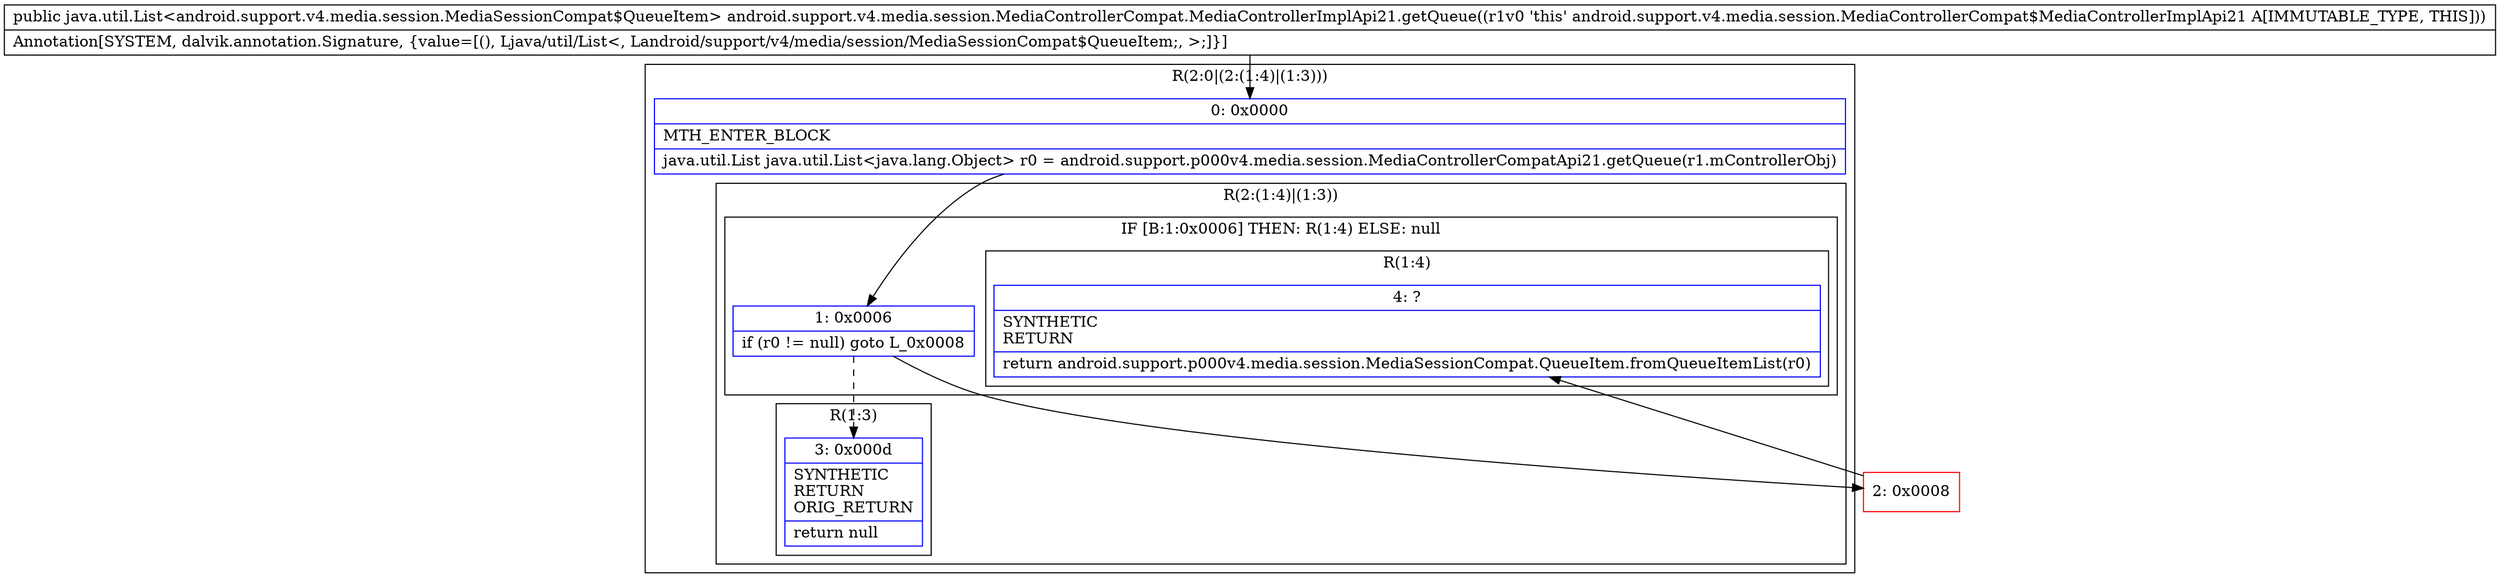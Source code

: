 digraph "CFG forandroid.support.v4.media.session.MediaControllerCompat.MediaControllerImplApi21.getQueue()Ljava\/util\/List;" {
subgraph cluster_Region_1660621407 {
label = "R(2:0|(2:(1:4)|(1:3)))";
node [shape=record,color=blue];
Node_0 [shape=record,label="{0\:\ 0x0000|MTH_ENTER_BLOCK\l|java.util.List java.util.List\<java.lang.Object\> r0 = android.support.p000v4.media.session.MediaControllerCompatApi21.getQueue(r1.mControllerObj)\l}"];
subgraph cluster_Region_216738855 {
label = "R(2:(1:4)|(1:3))";
node [shape=record,color=blue];
subgraph cluster_IfRegion_1530734826 {
label = "IF [B:1:0x0006] THEN: R(1:4) ELSE: null";
node [shape=record,color=blue];
Node_1 [shape=record,label="{1\:\ 0x0006|if (r0 != null) goto L_0x0008\l}"];
subgraph cluster_Region_597640113 {
label = "R(1:4)";
node [shape=record,color=blue];
Node_4 [shape=record,label="{4\:\ ?|SYNTHETIC\lRETURN\l|return android.support.p000v4.media.session.MediaSessionCompat.QueueItem.fromQueueItemList(r0)\l}"];
}
}
subgraph cluster_Region_1158613675 {
label = "R(1:3)";
node [shape=record,color=blue];
Node_3 [shape=record,label="{3\:\ 0x000d|SYNTHETIC\lRETURN\lORIG_RETURN\l|return null\l}"];
}
}
}
Node_2 [shape=record,color=red,label="{2\:\ 0x0008}"];
MethodNode[shape=record,label="{public java.util.List\<android.support.v4.media.session.MediaSessionCompat$QueueItem\> android.support.v4.media.session.MediaControllerCompat.MediaControllerImplApi21.getQueue((r1v0 'this' android.support.v4.media.session.MediaControllerCompat$MediaControllerImplApi21 A[IMMUTABLE_TYPE, THIS]))  | Annotation[SYSTEM, dalvik.annotation.Signature, \{value=[(), Ljava\/util\/List\<, Landroid\/support\/v4\/media\/session\/MediaSessionCompat$QueueItem;, \>;]\}]\l}"];
MethodNode -> Node_0;
Node_0 -> Node_1;
Node_1 -> Node_2;
Node_1 -> Node_3[style=dashed];
Node_2 -> Node_4;
}


